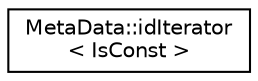 digraph "Graphical Class Hierarchy"
{
  edge [fontname="Helvetica",fontsize="10",labelfontname="Helvetica",labelfontsize="10"];
  node [fontname="Helvetica",fontsize="10",shape=record];
  rankdir="LR";
  Node0 [label="MetaData::idIterator\l\< IsConst \>",height=0.2,width=0.4,color="black", fillcolor="white", style="filled",URL="$structMetaData_1_1idIterator.html"];
}
